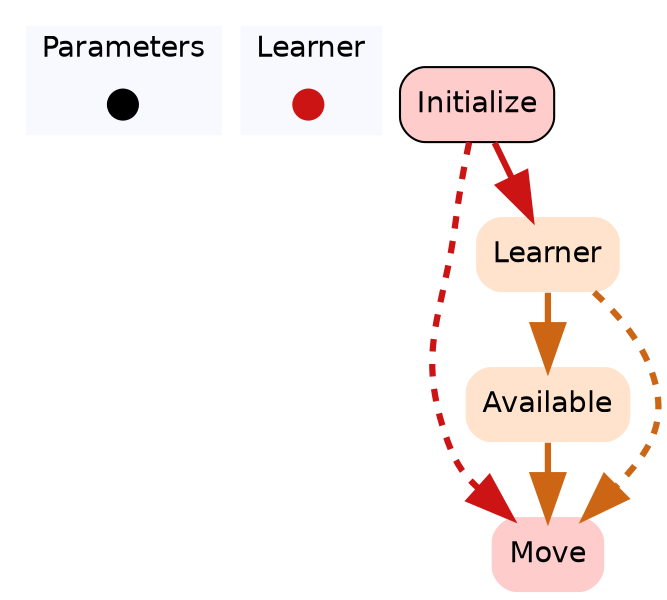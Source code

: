 digraph intializeNonFramework {

	subgraph clustercontextKey {
		fontname=Helvetica;
		label="Parameters";
		style="filled";
		fillcolor=ghostwhite;
		color=white;
		labeljust=l;
		contextOverview [style=filled,shape=point,fixedsize=true,width=.2,height=.2,fontcolor=white,color="black",label=""];
	}
	subgraph clusterlearnerKey {
		fontname=Helvetica;
		nodesep=0.1;
		style="filled";
		fillcolor=ghostwhite;
		label="Learner";
		color=white;
		labeljust=l;
		intializeNonFrameworkOverview [fontname=Helvetica,style=filled,shape=point,fixedsize=true,width=.2,height=.2,fontcolor=white,color="0.0, 0.9 , 0.8",label="",URL="learner__Overview.svg"];

	}

//subgraph clusterintializeNonFramework {
	//style=filled;
	//color=white;
	//fillcolor="0.0, 0.0, 0.98";
		intializeNonFramework [shape=box,style="rounded,filled",fontname=Helvetica,color=black,fillcolor="0.0, 0.2, 1.0",label="Initialize",URL="learner_intializeNonFramework.svg"];
	intializeNonFramework ->  learner [color="0.0, 0.9 , 0.8",penwidth=3.0,arrowsize=2.0];
		moveLearner [shape=none,style="rounded,filled",fontname=Helvetica,color="0.0, 0.2, 1.0",label="Move"];
	intializeNonFramework ->  moveLearner:nw [style=dashed,color="0.0, 0.9 , 0.8",penwidth=3.0,arrowsize=2.0];
	learner -> moveLearner:ne [style=dashed,color="0.074, 0.9 , 0.8",penwidth=3.0,arrowsize=2.0];
		availableQuery [shape=none,style="rounded,filled",fontname=Helvetica,color="0.074, 0.2, 1.0",label="Available"];
	availableQuery ->  moveLearner [color="0.074, 0.9 , 0.8",penwidth=3.0,arrowsize=2.0];
		learner [shape=none,style="rounded,filled",fontname=Helvetica,color=gray,fillcolor="0.074, 0.2, 1.0",label="Learner"];
	learner ->  availableQuery [color="0.074, 0.9 , 0.8",penwidth=3.0,arrowsize=2.0];
//}
}
